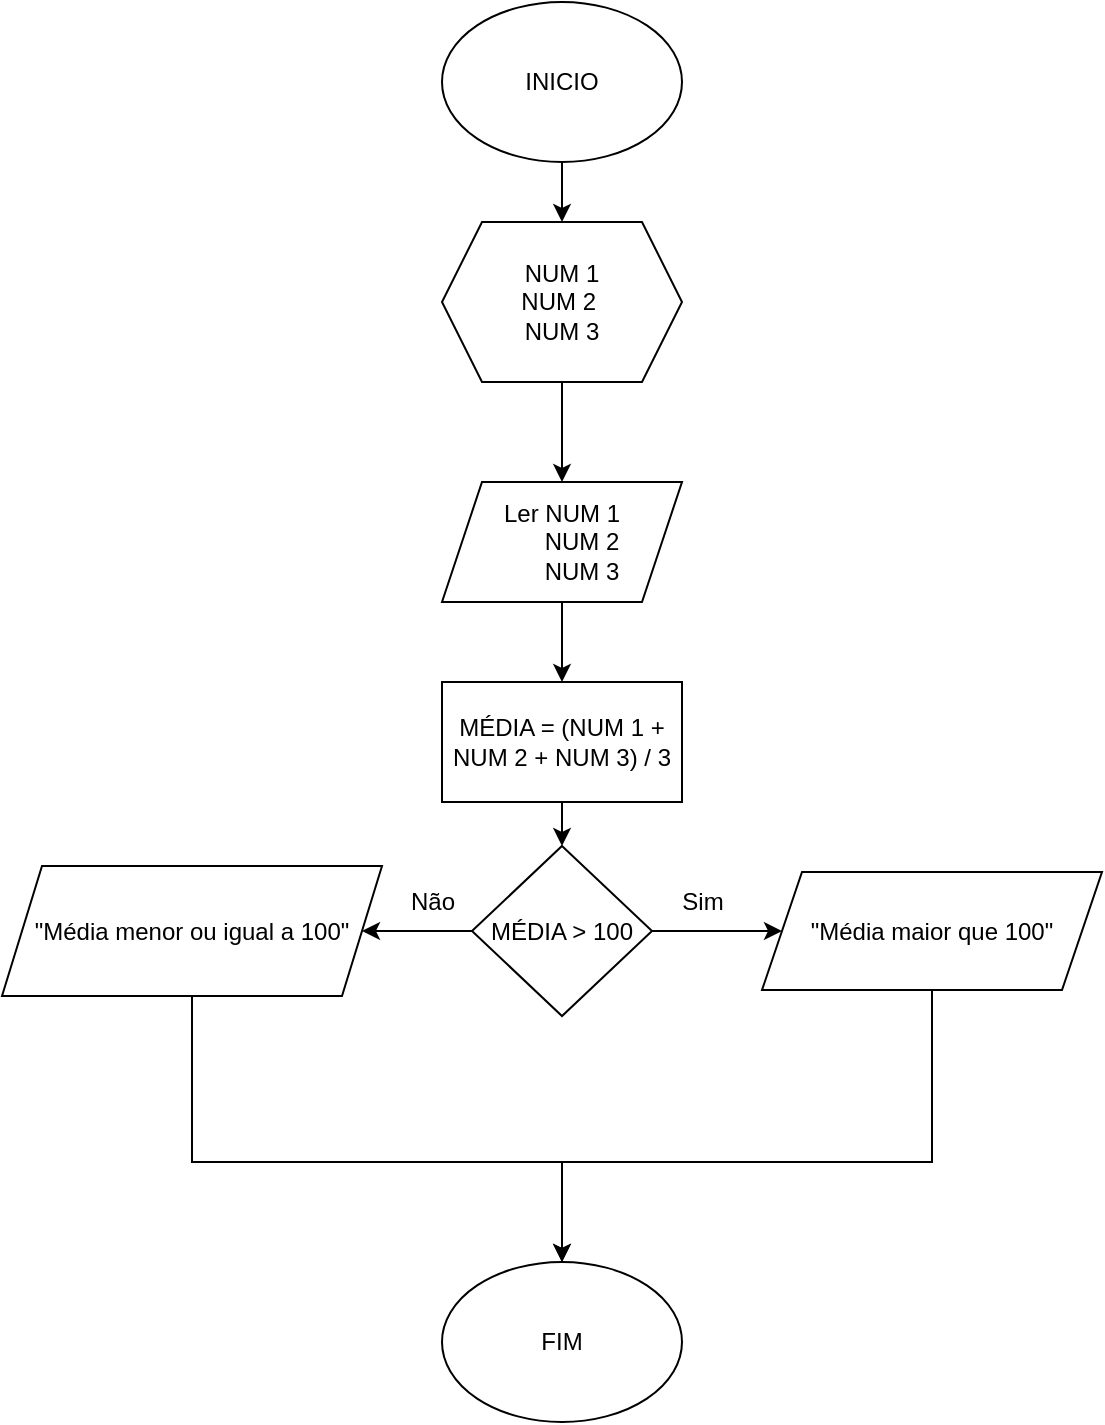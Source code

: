 <mxfile version="24.7.7">
  <diagram name="Página-1" id="rkF-oGVCSAg4MYYhFo3x">
    <mxGraphModel dx="2049" dy="1123" grid="1" gridSize="10" guides="1" tooltips="1" connect="1" arrows="1" fold="1" page="1" pageScale="1" pageWidth="827" pageHeight="1169" math="0" shadow="0">
      <root>
        <mxCell id="0" />
        <mxCell id="1" parent="0" />
        <mxCell id="oItWnlJT_eg3vdV9FGUU-3" value="" style="edgeStyle=orthogonalEdgeStyle;rounded=0;orthogonalLoop=1;jettySize=auto;html=1;" edge="1" parent="1" source="oItWnlJT_eg3vdV9FGUU-1" target="oItWnlJT_eg3vdV9FGUU-2">
          <mxGeometry relative="1" as="geometry" />
        </mxCell>
        <mxCell id="oItWnlJT_eg3vdV9FGUU-1" value="INICIO" style="ellipse;whiteSpace=wrap;html=1;" vertex="1" parent="1">
          <mxGeometry x="320" y="120" width="120" height="80" as="geometry" />
        </mxCell>
        <mxCell id="oItWnlJT_eg3vdV9FGUU-5" value="" style="edgeStyle=orthogonalEdgeStyle;rounded=0;orthogonalLoop=1;jettySize=auto;html=1;" edge="1" parent="1" source="oItWnlJT_eg3vdV9FGUU-2" target="oItWnlJT_eg3vdV9FGUU-4">
          <mxGeometry relative="1" as="geometry" />
        </mxCell>
        <mxCell id="oItWnlJT_eg3vdV9FGUU-2" value="NUM 1&lt;div&gt;NUM 2&amp;nbsp;&lt;/div&gt;&lt;div&gt;NUM 3&lt;/div&gt;" style="shape=hexagon;perimeter=hexagonPerimeter2;whiteSpace=wrap;html=1;fixedSize=1;" vertex="1" parent="1">
          <mxGeometry x="320" y="230" width="120" height="80" as="geometry" />
        </mxCell>
        <mxCell id="oItWnlJT_eg3vdV9FGUU-7" value="" style="edgeStyle=orthogonalEdgeStyle;rounded=0;orthogonalLoop=1;jettySize=auto;html=1;" edge="1" parent="1" source="oItWnlJT_eg3vdV9FGUU-4" target="oItWnlJT_eg3vdV9FGUU-6">
          <mxGeometry relative="1" as="geometry" />
        </mxCell>
        <mxCell id="oItWnlJT_eg3vdV9FGUU-4" value="Ler NUM 1&lt;div&gt;&amp;nbsp; &amp;nbsp; &amp;nbsp; NUM 2&lt;/div&gt;&lt;div&gt;&amp;nbsp; &amp;nbsp; &amp;nbsp; NUM 3&lt;/div&gt;" style="shape=parallelogram;perimeter=parallelogramPerimeter;whiteSpace=wrap;html=1;fixedSize=1;" vertex="1" parent="1">
          <mxGeometry x="320" y="360" width="120" height="60" as="geometry" />
        </mxCell>
        <mxCell id="oItWnlJT_eg3vdV9FGUU-10" value="" style="edgeStyle=orthogonalEdgeStyle;rounded=0;orthogonalLoop=1;jettySize=auto;html=1;" edge="1" parent="1" source="oItWnlJT_eg3vdV9FGUU-6" target="oItWnlJT_eg3vdV9FGUU-8">
          <mxGeometry relative="1" as="geometry" />
        </mxCell>
        <mxCell id="oItWnlJT_eg3vdV9FGUU-6" value="MÉDIA = (NUM 1 + NUM 2 + NUM 3) / 3" style="rounded=0;whiteSpace=wrap;html=1;" vertex="1" parent="1">
          <mxGeometry x="320" y="460" width="120" height="60" as="geometry" />
        </mxCell>
        <mxCell id="oItWnlJT_eg3vdV9FGUU-12" value="" style="edgeStyle=orthogonalEdgeStyle;rounded=0;orthogonalLoop=1;jettySize=auto;html=1;" edge="1" parent="1" source="oItWnlJT_eg3vdV9FGUU-8" target="oItWnlJT_eg3vdV9FGUU-11">
          <mxGeometry relative="1" as="geometry" />
        </mxCell>
        <mxCell id="oItWnlJT_eg3vdV9FGUU-15" value="" style="edgeStyle=orthogonalEdgeStyle;rounded=0;orthogonalLoop=1;jettySize=auto;html=1;" edge="1" parent="1" source="oItWnlJT_eg3vdV9FGUU-8" target="oItWnlJT_eg3vdV9FGUU-14">
          <mxGeometry relative="1" as="geometry" />
        </mxCell>
        <mxCell id="oItWnlJT_eg3vdV9FGUU-8" value="MÉDIA &amp;gt; 100" style="rhombus;whiteSpace=wrap;html=1;" vertex="1" parent="1">
          <mxGeometry x="335" y="542" width="90" height="85" as="geometry" />
        </mxCell>
        <mxCell id="oItWnlJT_eg3vdV9FGUU-18" style="edgeStyle=orthogonalEdgeStyle;rounded=0;orthogonalLoop=1;jettySize=auto;html=1;entryX=0.5;entryY=0;entryDx=0;entryDy=0;" edge="1" parent="1" source="oItWnlJT_eg3vdV9FGUU-11" target="oItWnlJT_eg3vdV9FGUU-16">
          <mxGeometry relative="1" as="geometry">
            <Array as="points">
              <mxPoint x="565" y="700" />
              <mxPoint x="380" y="700" />
            </Array>
          </mxGeometry>
        </mxCell>
        <mxCell id="oItWnlJT_eg3vdV9FGUU-11" value="&quot;Média maior que 100&quot;" style="shape=parallelogram;perimeter=parallelogramPerimeter;whiteSpace=wrap;html=1;fixedSize=1;" vertex="1" parent="1">
          <mxGeometry x="480" y="555" width="170" height="59" as="geometry" />
        </mxCell>
        <mxCell id="oItWnlJT_eg3vdV9FGUU-13" value="Sim" style="text;html=1;align=center;verticalAlign=middle;resizable=0;points=[];autosize=1;strokeColor=none;fillColor=none;" vertex="1" parent="1">
          <mxGeometry x="430" y="555" width="40" height="30" as="geometry" />
        </mxCell>
        <mxCell id="oItWnlJT_eg3vdV9FGUU-17" style="edgeStyle=orthogonalEdgeStyle;rounded=0;orthogonalLoop=1;jettySize=auto;html=1;" edge="1" parent="1" source="oItWnlJT_eg3vdV9FGUU-14" target="oItWnlJT_eg3vdV9FGUU-16">
          <mxGeometry relative="1" as="geometry">
            <Array as="points">
              <mxPoint x="195" y="700" />
              <mxPoint x="380" y="700" />
            </Array>
          </mxGeometry>
        </mxCell>
        <mxCell id="oItWnlJT_eg3vdV9FGUU-14" value="&quot;Média menor ou igual a 100&quot;" style="shape=parallelogram;perimeter=parallelogramPerimeter;whiteSpace=wrap;html=1;fixedSize=1;" vertex="1" parent="1">
          <mxGeometry x="100" y="552" width="190" height="65" as="geometry" />
        </mxCell>
        <mxCell id="oItWnlJT_eg3vdV9FGUU-16" value="FIM" style="ellipse;whiteSpace=wrap;html=1;" vertex="1" parent="1">
          <mxGeometry x="320" y="750" width="120" height="80" as="geometry" />
        </mxCell>
        <mxCell id="oItWnlJT_eg3vdV9FGUU-19" value="Não" style="text;html=1;align=center;verticalAlign=middle;resizable=0;points=[];autosize=1;strokeColor=none;fillColor=none;" vertex="1" parent="1">
          <mxGeometry x="290" y="555" width="50" height="30" as="geometry" />
        </mxCell>
      </root>
    </mxGraphModel>
  </diagram>
</mxfile>
